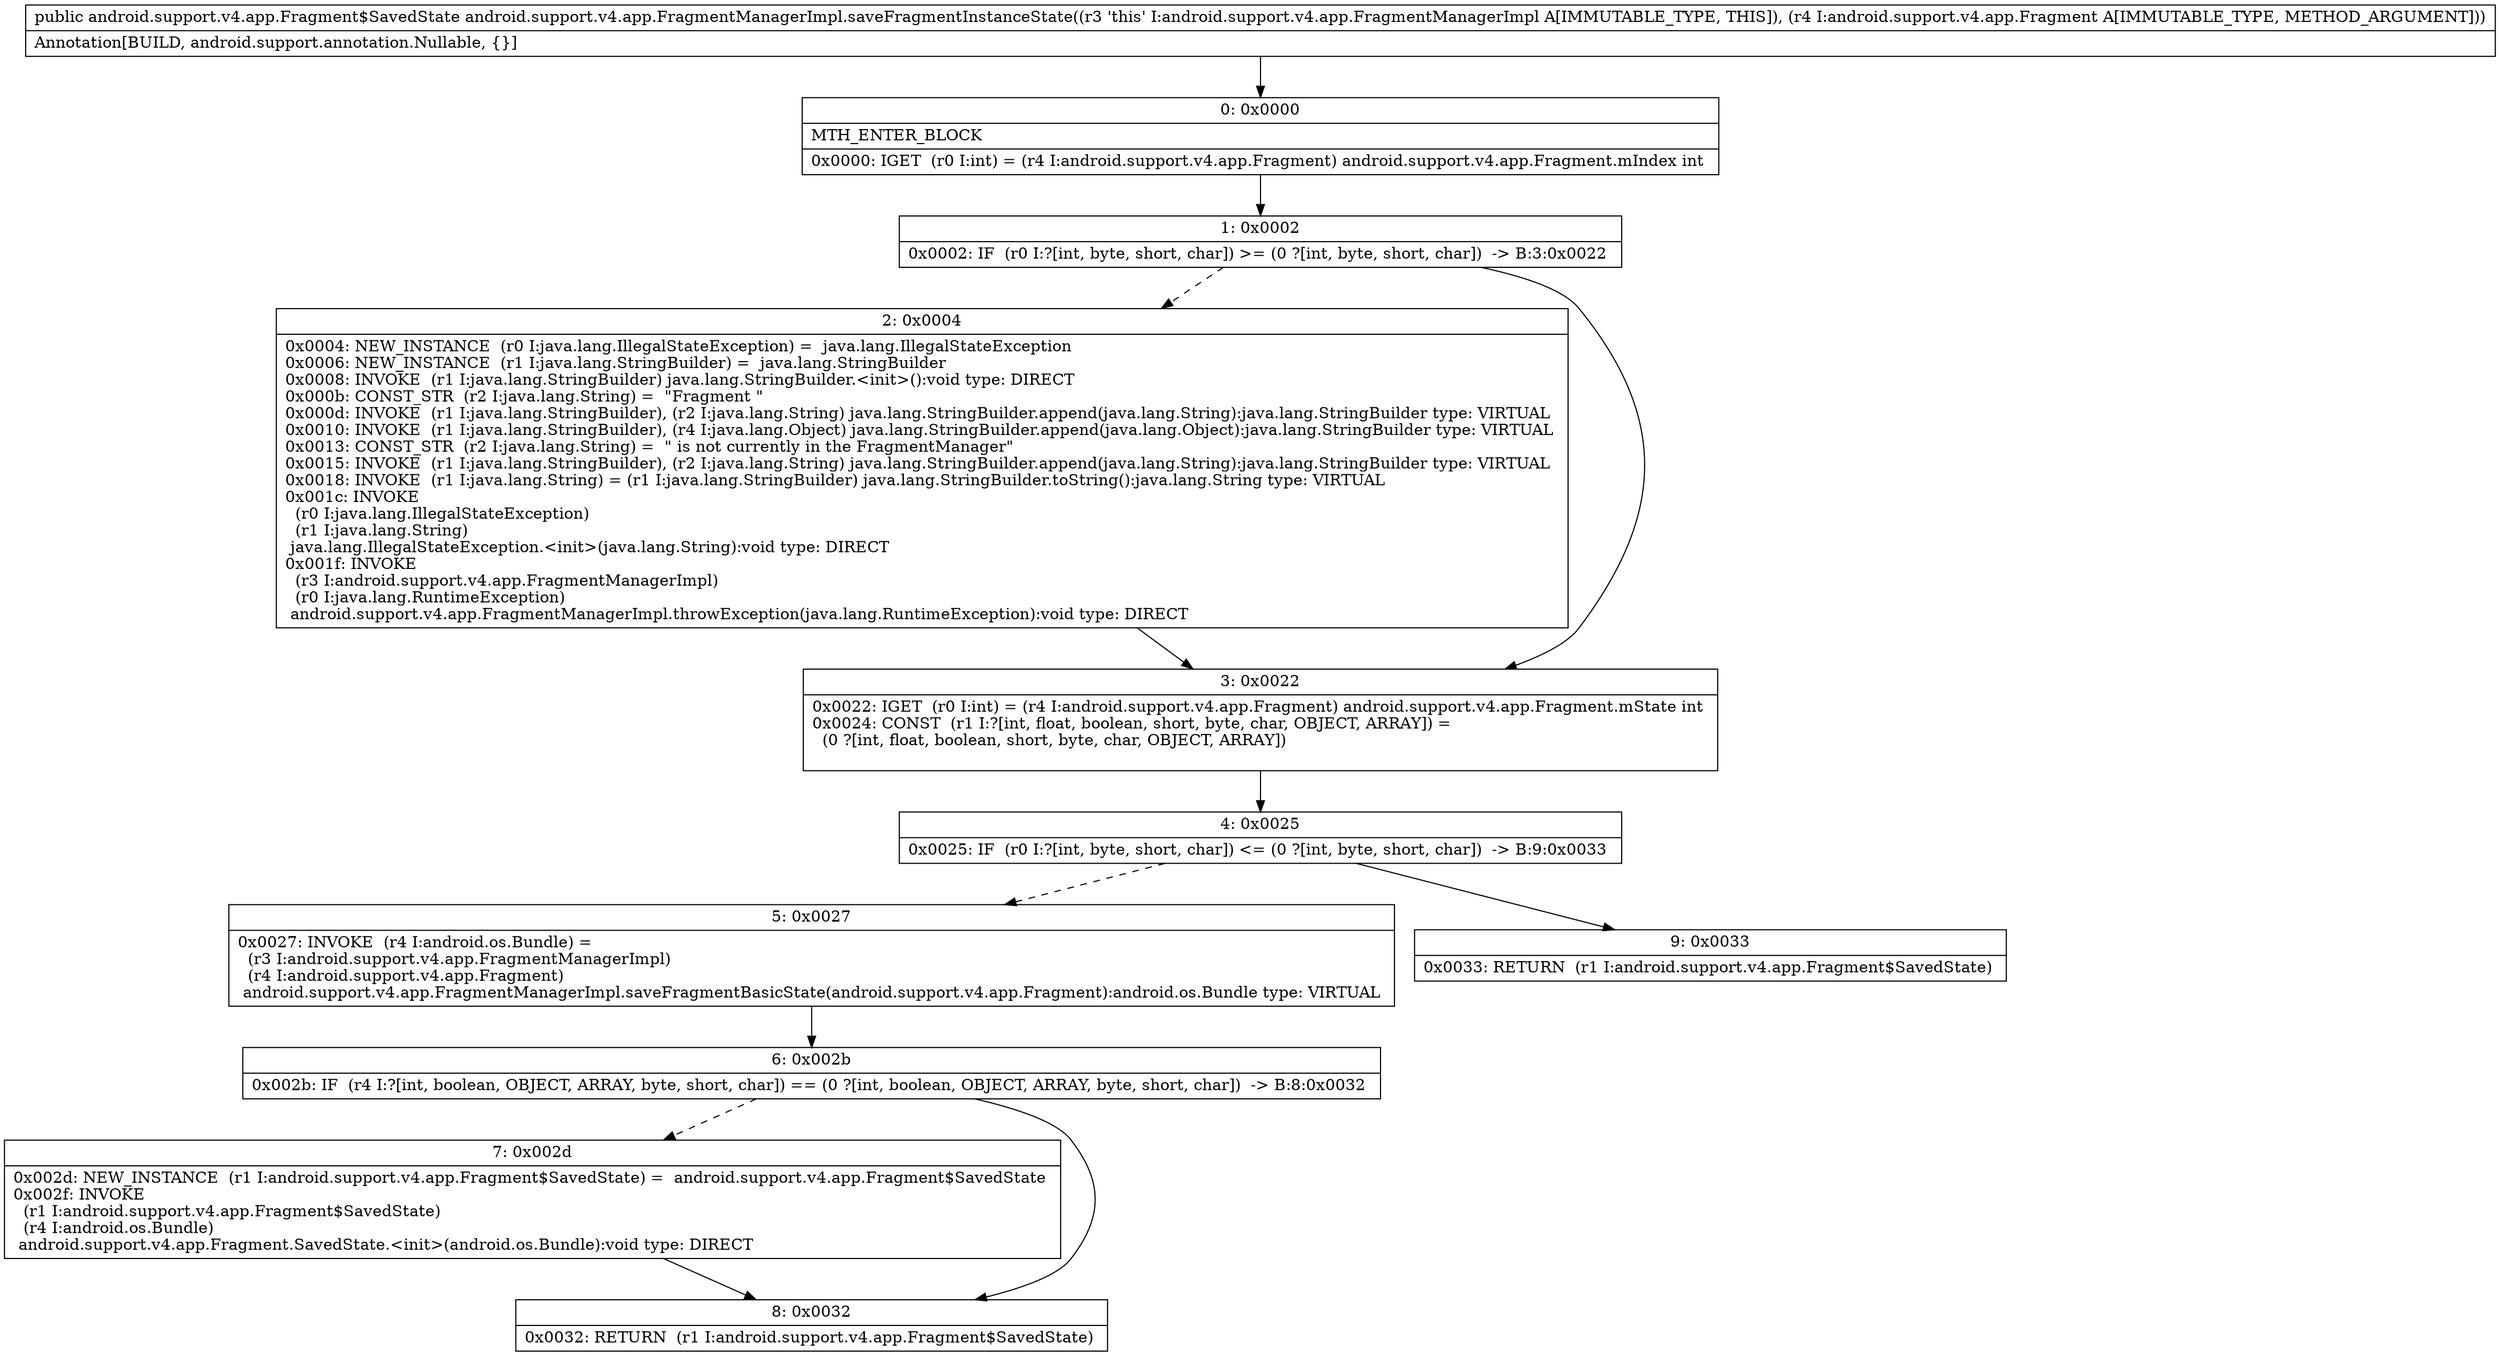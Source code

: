 digraph "CFG forandroid.support.v4.app.FragmentManagerImpl.saveFragmentInstanceState(Landroid\/support\/v4\/app\/Fragment;)Landroid\/support\/v4\/app\/Fragment$SavedState;" {
Node_0 [shape=record,label="{0\:\ 0x0000|MTH_ENTER_BLOCK\l|0x0000: IGET  (r0 I:int) = (r4 I:android.support.v4.app.Fragment) android.support.v4.app.Fragment.mIndex int \l}"];
Node_1 [shape=record,label="{1\:\ 0x0002|0x0002: IF  (r0 I:?[int, byte, short, char]) \>= (0 ?[int, byte, short, char])  \-\> B:3:0x0022 \l}"];
Node_2 [shape=record,label="{2\:\ 0x0004|0x0004: NEW_INSTANCE  (r0 I:java.lang.IllegalStateException) =  java.lang.IllegalStateException \l0x0006: NEW_INSTANCE  (r1 I:java.lang.StringBuilder) =  java.lang.StringBuilder \l0x0008: INVOKE  (r1 I:java.lang.StringBuilder) java.lang.StringBuilder.\<init\>():void type: DIRECT \l0x000b: CONST_STR  (r2 I:java.lang.String) =  \"Fragment \" \l0x000d: INVOKE  (r1 I:java.lang.StringBuilder), (r2 I:java.lang.String) java.lang.StringBuilder.append(java.lang.String):java.lang.StringBuilder type: VIRTUAL \l0x0010: INVOKE  (r1 I:java.lang.StringBuilder), (r4 I:java.lang.Object) java.lang.StringBuilder.append(java.lang.Object):java.lang.StringBuilder type: VIRTUAL \l0x0013: CONST_STR  (r2 I:java.lang.String) =  \" is not currently in the FragmentManager\" \l0x0015: INVOKE  (r1 I:java.lang.StringBuilder), (r2 I:java.lang.String) java.lang.StringBuilder.append(java.lang.String):java.lang.StringBuilder type: VIRTUAL \l0x0018: INVOKE  (r1 I:java.lang.String) = (r1 I:java.lang.StringBuilder) java.lang.StringBuilder.toString():java.lang.String type: VIRTUAL \l0x001c: INVOKE  \l  (r0 I:java.lang.IllegalStateException)\l  (r1 I:java.lang.String)\l java.lang.IllegalStateException.\<init\>(java.lang.String):void type: DIRECT \l0x001f: INVOKE  \l  (r3 I:android.support.v4.app.FragmentManagerImpl)\l  (r0 I:java.lang.RuntimeException)\l android.support.v4.app.FragmentManagerImpl.throwException(java.lang.RuntimeException):void type: DIRECT \l}"];
Node_3 [shape=record,label="{3\:\ 0x0022|0x0022: IGET  (r0 I:int) = (r4 I:android.support.v4.app.Fragment) android.support.v4.app.Fragment.mState int \l0x0024: CONST  (r1 I:?[int, float, boolean, short, byte, char, OBJECT, ARRAY]) = \l  (0 ?[int, float, boolean, short, byte, char, OBJECT, ARRAY])\l \l}"];
Node_4 [shape=record,label="{4\:\ 0x0025|0x0025: IF  (r0 I:?[int, byte, short, char]) \<= (0 ?[int, byte, short, char])  \-\> B:9:0x0033 \l}"];
Node_5 [shape=record,label="{5\:\ 0x0027|0x0027: INVOKE  (r4 I:android.os.Bundle) = \l  (r3 I:android.support.v4.app.FragmentManagerImpl)\l  (r4 I:android.support.v4.app.Fragment)\l android.support.v4.app.FragmentManagerImpl.saveFragmentBasicState(android.support.v4.app.Fragment):android.os.Bundle type: VIRTUAL \l}"];
Node_6 [shape=record,label="{6\:\ 0x002b|0x002b: IF  (r4 I:?[int, boolean, OBJECT, ARRAY, byte, short, char]) == (0 ?[int, boolean, OBJECT, ARRAY, byte, short, char])  \-\> B:8:0x0032 \l}"];
Node_7 [shape=record,label="{7\:\ 0x002d|0x002d: NEW_INSTANCE  (r1 I:android.support.v4.app.Fragment$SavedState) =  android.support.v4.app.Fragment$SavedState \l0x002f: INVOKE  \l  (r1 I:android.support.v4.app.Fragment$SavedState)\l  (r4 I:android.os.Bundle)\l android.support.v4.app.Fragment.SavedState.\<init\>(android.os.Bundle):void type: DIRECT \l}"];
Node_8 [shape=record,label="{8\:\ 0x0032|0x0032: RETURN  (r1 I:android.support.v4.app.Fragment$SavedState) \l}"];
Node_9 [shape=record,label="{9\:\ 0x0033|0x0033: RETURN  (r1 I:android.support.v4.app.Fragment$SavedState) \l}"];
MethodNode[shape=record,label="{public android.support.v4.app.Fragment$SavedState android.support.v4.app.FragmentManagerImpl.saveFragmentInstanceState((r3 'this' I:android.support.v4.app.FragmentManagerImpl A[IMMUTABLE_TYPE, THIS]), (r4 I:android.support.v4.app.Fragment A[IMMUTABLE_TYPE, METHOD_ARGUMENT]))  | Annotation[BUILD, android.support.annotation.Nullable, \{\}]\l}"];
MethodNode -> Node_0;
Node_0 -> Node_1;
Node_1 -> Node_2[style=dashed];
Node_1 -> Node_3;
Node_2 -> Node_3;
Node_3 -> Node_4;
Node_4 -> Node_5[style=dashed];
Node_4 -> Node_9;
Node_5 -> Node_6;
Node_6 -> Node_7[style=dashed];
Node_6 -> Node_8;
Node_7 -> Node_8;
}

